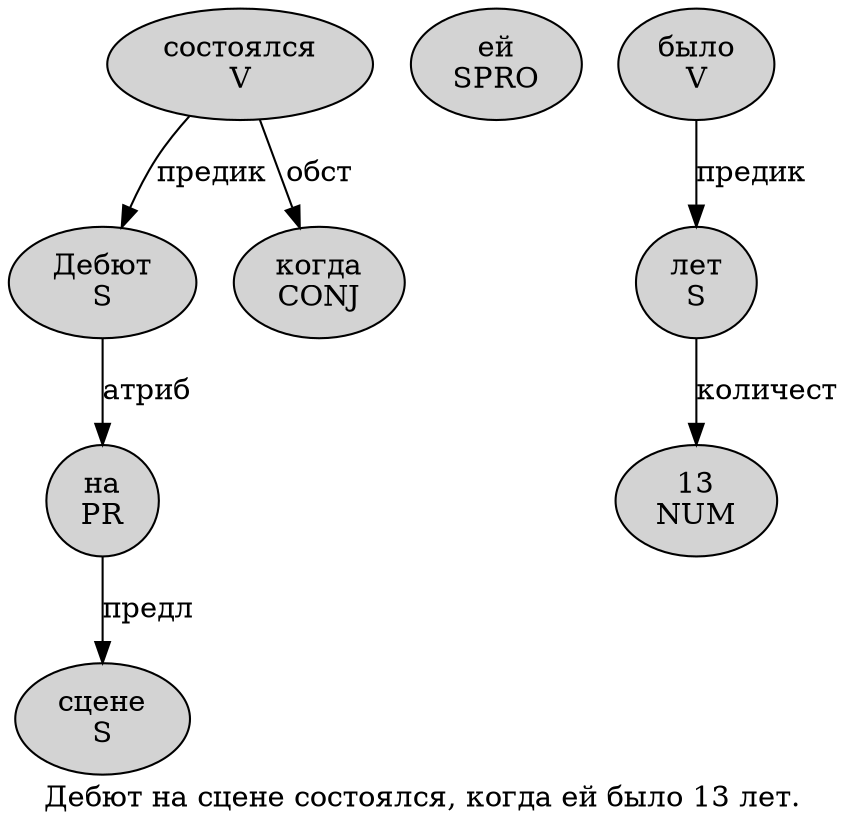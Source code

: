 digraph SENTENCE_60 {
	graph [label="Дебют на сцене состоялся, когда ей было 13 лет."]
	node [style=filled]
		0 [label="Дебют
S" color="" fillcolor=lightgray penwidth=1 shape=ellipse]
		1 [label="на
PR" color="" fillcolor=lightgray penwidth=1 shape=ellipse]
		2 [label="сцене
S" color="" fillcolor=lightgray penwidth=1 shape=ellipse]
		3 [label="состоялся
V" color="" fillcolor=lightgray penwidth=1 shape=ellipse]
		5 [label="когда
CONJ" color="" fillcolor=lightgray penwidth=1 shape=ellipse]
		6 [label="ей
SPRO" color="" fillcolor=lightgray penwidth=1 shape=ellipse]
		7 [label="было
V" color="" fillcolor=lightgray penwidth=1 shape=ellipse]
		8 [label="13
NUM" color="" fillcolor=lightgray penwidth=1 shape=ellipse]
		9 [label="лет
S" color="" fillcolor=lightgray penwidth=1 shape=ellipse]
			7 -> 9 [label="предик"]
			3 -> 0 [label="предик"]
			3 -> 5 [label="обст"]
			1 -> 2 [label="предл"]
			0 -> 1 [label="атриб"]
			9 -> 8 [label="количест"]
}